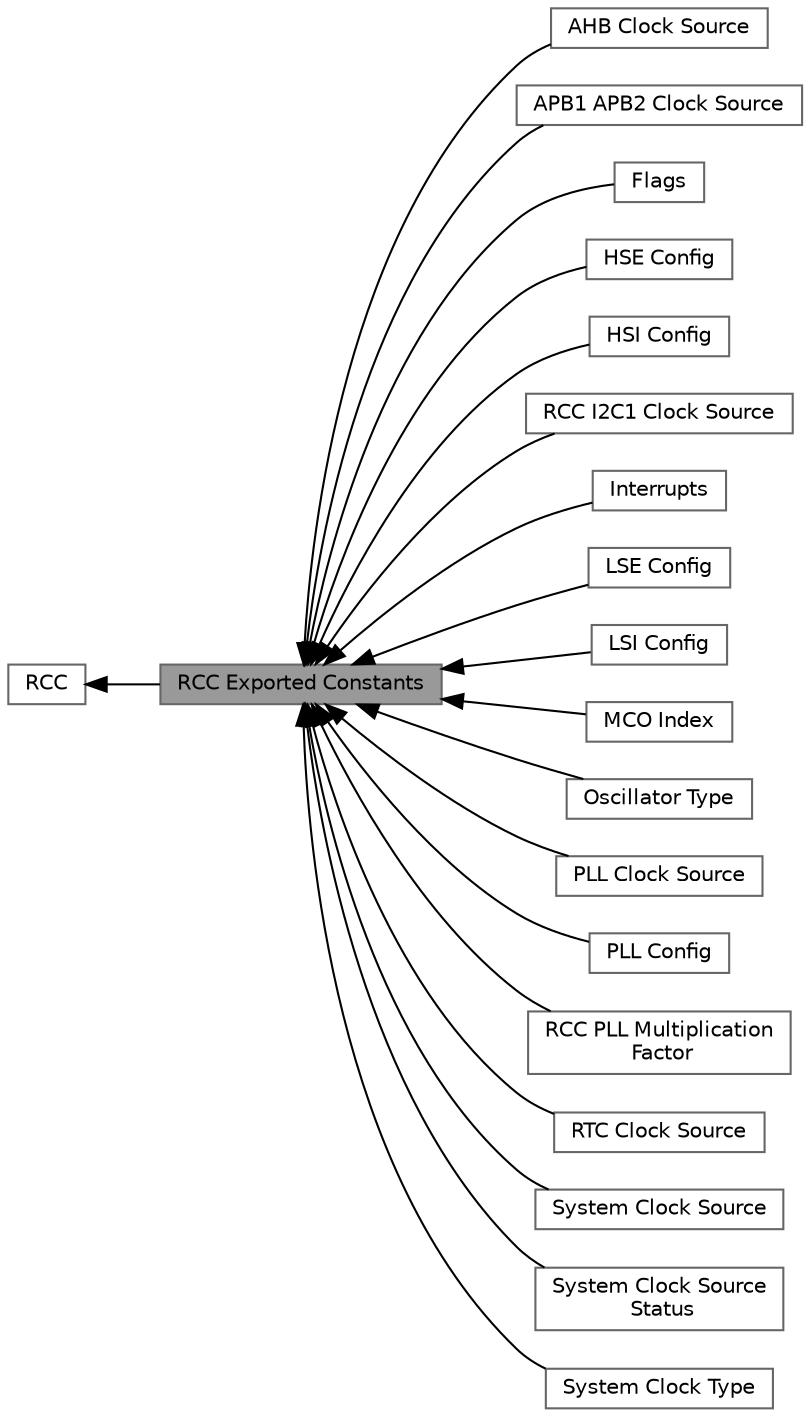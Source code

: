 digraph "RCC Exported Constants"
{
 // LATEX_PDF_SIZE
  bgcolor="transparent";
  edge [fontname=Helvetica,fontsize=10,labelfontname=Helvetica,labelfontsize=10];
  node [fontname=Helvetica,fontsize=10,shape=box,height=0.2,width=0.4];
  rankdir=LR;
  Node2 [id="Node000002",label="RCC",height=0.2,width=0.4,color="grey40", fillcolor="white", style="filled",URL="$group___r_c_c.html",tooltip="RCC HAL module driver."];
  Node13 [id="Node000013",label="AHB Clock Source",height=0.2,width=0.4,color="grey40", fillcolor="white", style="filled",URL="$group___r_c_c___a_h_b___clock___source.html",tooltip=" "];
  Node14 [id="Node000014",label="APB1 APB2 Clock Source",height=0.2,width=0.4,color="grey40", fillcolor="white", style="filled",URL="$group___r_c_c___a_p_b1___a_p_b2___clock___source.html",tooltip=" "];
  Node1 [id="Node000001",label="RCC Exported Constants",height=0.2,width=0.4,color="gray40", fillcolor="grey60", style="filled", fontcolor="black",tooltip=" "];
  Node20 [id="Node000020",label="Flags",height=0.2,width=0.4,color="grey40", fillcolor="white", style="filled",URL="$group___r_c_c___flag.html",tooltip=" "];
  Node5 [id="Node000005",label="HSE Config",height=0.2,width=0.4,color="grey40", fillcolor="white", style="filled",URL="$group___r_c_c___h_s_e___config.html",tooltip=" "];
  Node7 [id="Node000007",label="HSI Config",height=0.2,width=0.4,color="grey40", fillcolor="white", style="filled",URL="$group___r_c_c___h_s_i___config.html",tooltip=" "];
  Node17 [id="Node000017",label="RCC I2C1 Clock Source",height=0.2,width=0.4,color="grey40", fillcolor="white", style="filled",URL="$group___r_c_c___i2_c1___clock___source.html",tooltip=" "];
  Node19 [id="Node000019",label="Interrupts",height=0.2,width=0.4,color="grey40", fillcolor="white", style="filled",URL="$group___r_c_c___interrupt.html",tooltip=" "];
  Node6 [id="Node000006",label="LSE Config",height=0.2,width=0.4,color="grey40", fillcolor="white", style="filled",URL="$group___r_c_c___l_s_e___config.html",tooltip=" "];
  Node8 [id="Node000008",label="LSI Config",height=0.2,width=0.4,color="grey40", fillcolor="white", style="filled",URL="$group___r_c_c___l_s_i___config.html",tooltip=" "];
  Node18 [id="Node000018",label="MCO Index",height=0.2,width=0.4,color="grey40", fillcolor="white", style="filled",URL="$group___r_c_c___m_c_o___index.html",tooltip=" "];
  Node4 [id="Node000004",label="Oscillator Type",height=0.2,width=0.4,color="grey40", fillcolor="white", style="filled",URL="$group___r_c_c___oscillator___type.html",tooltip=" "];
  Node3 [id="Node000003",label="PLL Clock Source",height=0.2,width=0.4,color="grey40", fillcolor="white", style="filled",URL="$group___r_c_c___p_l_l___clock___source.html",tooltip=" "];
  Node9 [id="Node000009",label="PLL Config",height=0.2,width=0.4,color="grey40", fillcolor="white", style="filled",URL="$group___r_c_c___p_l_l___config.html",tooltip=" "];
  Node16 [id="Node000016",label="RCC PLL Multiplication\l Factor",height=0.2,width=0.4,color="grey40", fillcolor="white", style="filled",URL="$group___r_c_c___p_l_l___multiplication___factor.html",tooltip=" "];
  Node15 [id="Node000015",label="RTC Clock Source",height=0.2,width=0.4,color="grey40", fillcolor="white", style="filled",URL="$group___r_c_c___r_t_c___clock___source.html",tooltip=" "];
  Node11 [id="Node000011",label="System Clock Source",height=0.2,width=0.4,color="grey40", fillcolor="white", style="filled",URL="$group___r_c_c___system___clock___source.html",tooltip=" "];
  Node12 [id="Node000012",label="System Clock Source\l Status",height=0.2,width=0.4,color="grey40", fillcolor="white", style="filled",URL="$group___r_c_c___system___clock___source___status.html",tooltip=" "];
  Node10 [id="Node000010",label="System Clock Type",height=0.2,width=0.4,color="grey40", fillcolor="white", style="filled",URL="$group___r_c_c___system___clock___type.html",tooltip=" "];
  Node2->Node1 [shape=plaintext, dir="back", style="solid"];
  Node1->Node3 [shape=plaintext, dir="back", style="solid"];
  Node1->Node4 [shape=plaintext, dir="back", style="solid"];
  Node1->Node5 [shape=plaintext, dir="back", style="solid"];
  Node1->Node6 [shape=plaintext, dir="back", style="solid"];
  Node1->Node7 [shape=plaintext, dir="back", style="solid"];
  Node1->Node8 [shape=plaintext, dir="back", style="solid"];
  Node1->Node9 [shape=plaintext, dir="back", style="solid"];
  Node1->Node10 [shape=plaintext, dir="back", style="solid"];
  Node1->Node11 [shape=plaintext, dir="back", style="solid"];
  Node1->Node12 [shape=plaintext, dir="back", style="solid"];
  Node1->Node13 [shape=plaintext, dir="back", style="solid"];
  Node1->Node14 [shape=plaintext, dir="back", style="solid"];
  Node1->Node15 [shape=plaintext, dir="back", style="solid"];
  Node1->Node16 [shape=plaintext, dir="back", style="solid"];
  Node1->Node17 [shape=plaintext, dir="back", style="solid"];
  Node1->Node18 [shape=plaintext, dir="back", style="solid"];
  Node1->Node19 [shape=plaintext, dir="back", style="solid"];
  Node1->Node20 [shape=plaintext, dir="back", style="solid"];
}
